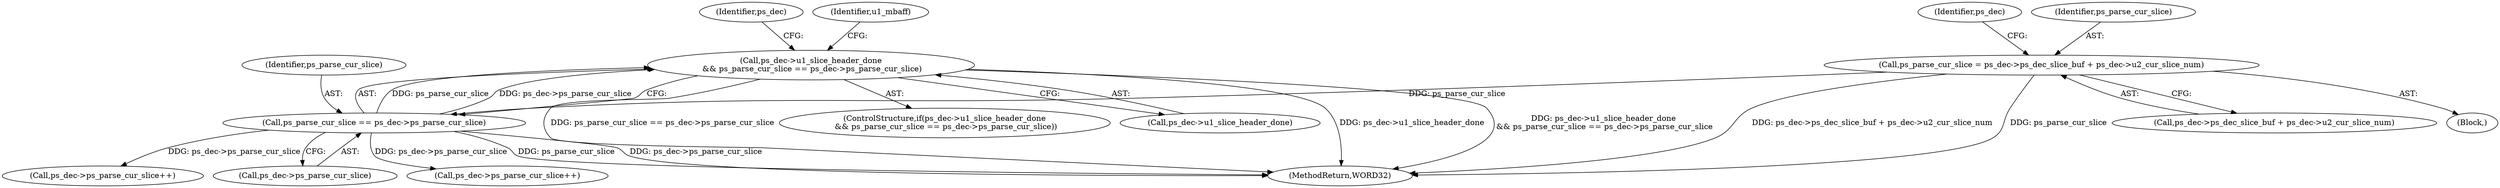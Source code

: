 digraph "0_Android_494561291a503840f385fbcd11d9bc5f4dc502b8_0@pointer" {
"1000556" [label="(Call,ps_dec->u1_slice_header_done\n && ps_parse_cur_slice == ps_dec->ps_parse_cur_slice)"];
"1000560" [label="(Call,ps_parse_cur_slice == ps_dec->ps_parse_cur_slice)"];
"1000546" [label="(Call,ps_parse_cur_slice = ps_dec->ps_dec_slice_buf + ps_dec->u2_cur_slice_num)"];
"1001450" [label="(MethodReturn,WORD32)"];
"1000558" [label="(Identifier,ps_dec)"];
"1000557" [label="(Call,ps_dec->u1_slice_header_done)"];
"1000546" [label="(Call,ps_parse_cur_slice = ps_dec->ps_dec_slice_buf + ps_dec->u2_cur_slice_num)"];
"1000555" [label="(ControlStructure,if(ps_dec->u1_slice_header_done\n && ps_parse_cur_slice == ps_dec->ps_parse_cur_slice))"];
"1000544" [label="(Block,)"];
"1000561" [label="(Identifier,ps_parse_cur_slice)"];
"1001408" [label="(Call,ps_dec->ps_parse_cur_slice++)"];
"1000829" [label="(Identifier,ps_dec)"];
"1000547" [label="(Identifier,ps_parse_cur_slice)"];
"1000548" [label="(Call,ps_dec->ps_dec_slice_buf + ps_dec->u2_cur_slice_num)"];
"1000568" [label="(Identifier,u1_mbaff)"];
"1000560" [label="(Call,ps_parse_cur_slice == ps_dec->ps_parse_cur_slice)"];
"1000821" [label="(Call,ps_dec->ps_parse_cur_slice++)"];
"1000562" [label="(Call,ps_dec->ps_parse_cur_slice)"];
"1000556" [label="(Call,ps_dec->u1_slice_header_done\n && ps_parse_cur_slice == ps_dec->ps_parse_cur_slice)"];
"1000556" -> "1000555"  [label="AST: "];
"1000556" -> "1000557"  [label="CFG: "];
"1000556" -> "1000560"  [label="CFG: "];
"1000557" -> "1000556"  [label="AST: "];
"1000560" -> "1000556"  [label="AST: "];
"1000568" -> "1000556"  [label="CFG: "];
"1000829" -> "1000556"  [label="CFG: "];
"1000556" -> "1001450"  [label="DDG: ps_parse_cur_slice == ps_dec->ps_parse_cur_slice"];
"1000556" -> "1001450"  [label="DDG: ps_dec->u1_slice_header_done"];
"1000556" -> "1001450"  [label="DDG: ps_dec->u1_slice_header_done\n && ps_parse_cur_slice == ps_dec->ps_parse_cur_slice"];
"1000560" -> "1000556"  [label="DDG: ps_parse_cur_slice"];
"1000560" -> "1000556"  [label="DDG: ps_dec->ps_parse_cur_slice"];
"1000560" -> "1000562"  [label="CFG: "];
"1000561" -> "1000560"  [label="AST: "];
"1000562" -> "1000560"  [label="AST: "];
"1000560" -> "1001450"  [label="DDG: ps_dec->ps_parse_cur_slice"];
"1000560" -> "1001450"  [label="DDG: ps_parse_cur_slice"];
"1000546" -> "1000560"  [label="DDG: ps_parse_cur_slice"];
"1000560" -> "1000821"  [label="DDG: ps_dec->ps_parse_cur_slice"];
"1000560" -> "1001408"  [label="DDG: ps_dec->ps_parse_cur_slice"];
"1000546" -> "1000544"  [label="AST: "];
"1000546" -> "1000548"  [label="CFG: "];
"1000547" -> "1000546"  [label="AST: "];
"1000548" -> "1000546"  [label="AST: "];
"1000558" -> "1000546"  [label="CFG: "];
"1000546" -> "1001450"  [label="DDG: ps_dec->ps_dec_slice_buf + ps_dec->u2_cur_slice_num"];
"1000546" -> "1001450"  [label="DDG: ps_parse_cur_slice"];
}
